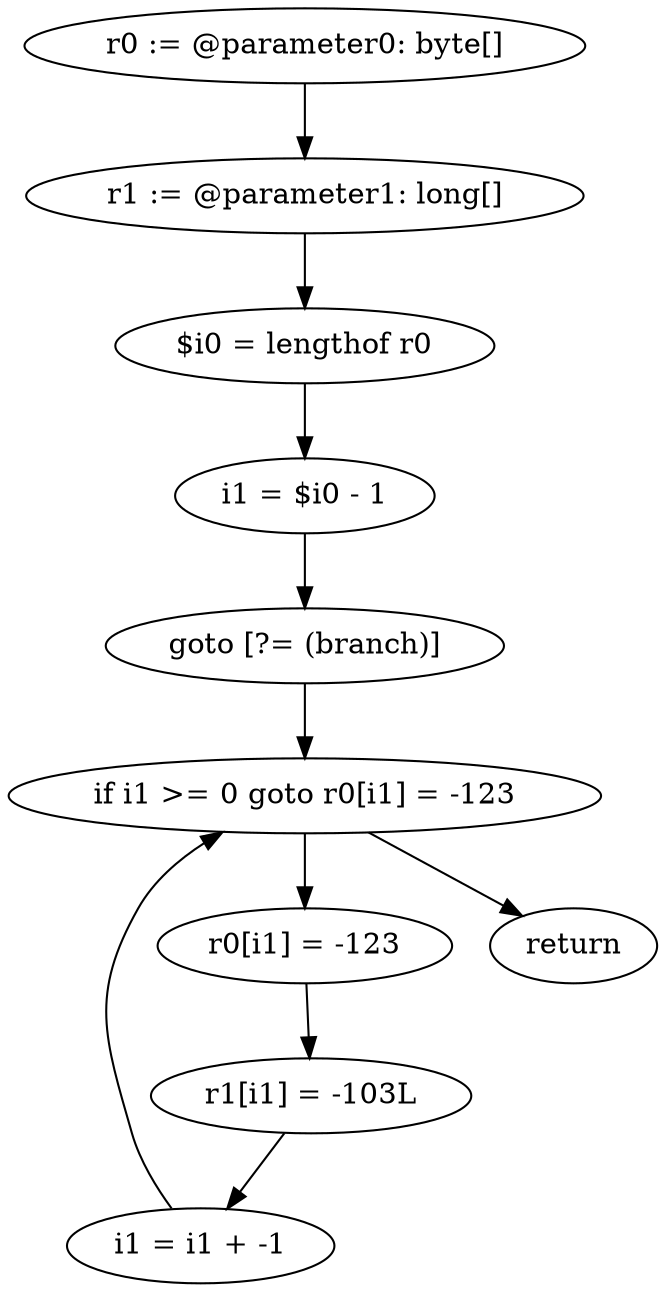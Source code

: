digraph "unitGraph" {
    "r0 := @parameter0: byte[]"
    "r1 := @parameter1: long[]"
    "$i0 = lengthof r0"
    "i1 = $i0 - 1"
    "goto [?= (branch)]"
    "r0[i1] = -123"
    "r1[i1] = -103L"
    "i1 = i1 + -1"
    "if i1 >= 0 goto r0[i1] = -123"
    "return"
    "r0 := @parameter0: byte[]"->"r1 := @parameter1: long[]";
    "r1 := @parameter1: long[]"->"$i0 = lengthof r0";
    "$i0 = lengthof r0"->"i1 = $i0 - 1";
    "i1 = $i0 - 1"->"goto [?= (branch)]";
    "goto [?= (branch)]"->"if i1 >= 0 goto r0[i1] = -123";
    "r0[i1] = -123"->"r1[i1] = -103L";
    "r1[i1] = -103L"->"i1 = i1 + -1";
    "i1 = i1 + -1"->"if i1 >= 0 goto r0[i1] = -123";
    "if i1 >= 0 goto r0[i1] = -123"->"return";
    "if i1 >= 0 goto r0[i1] = -123"->"r0[i1] = -123";
}
